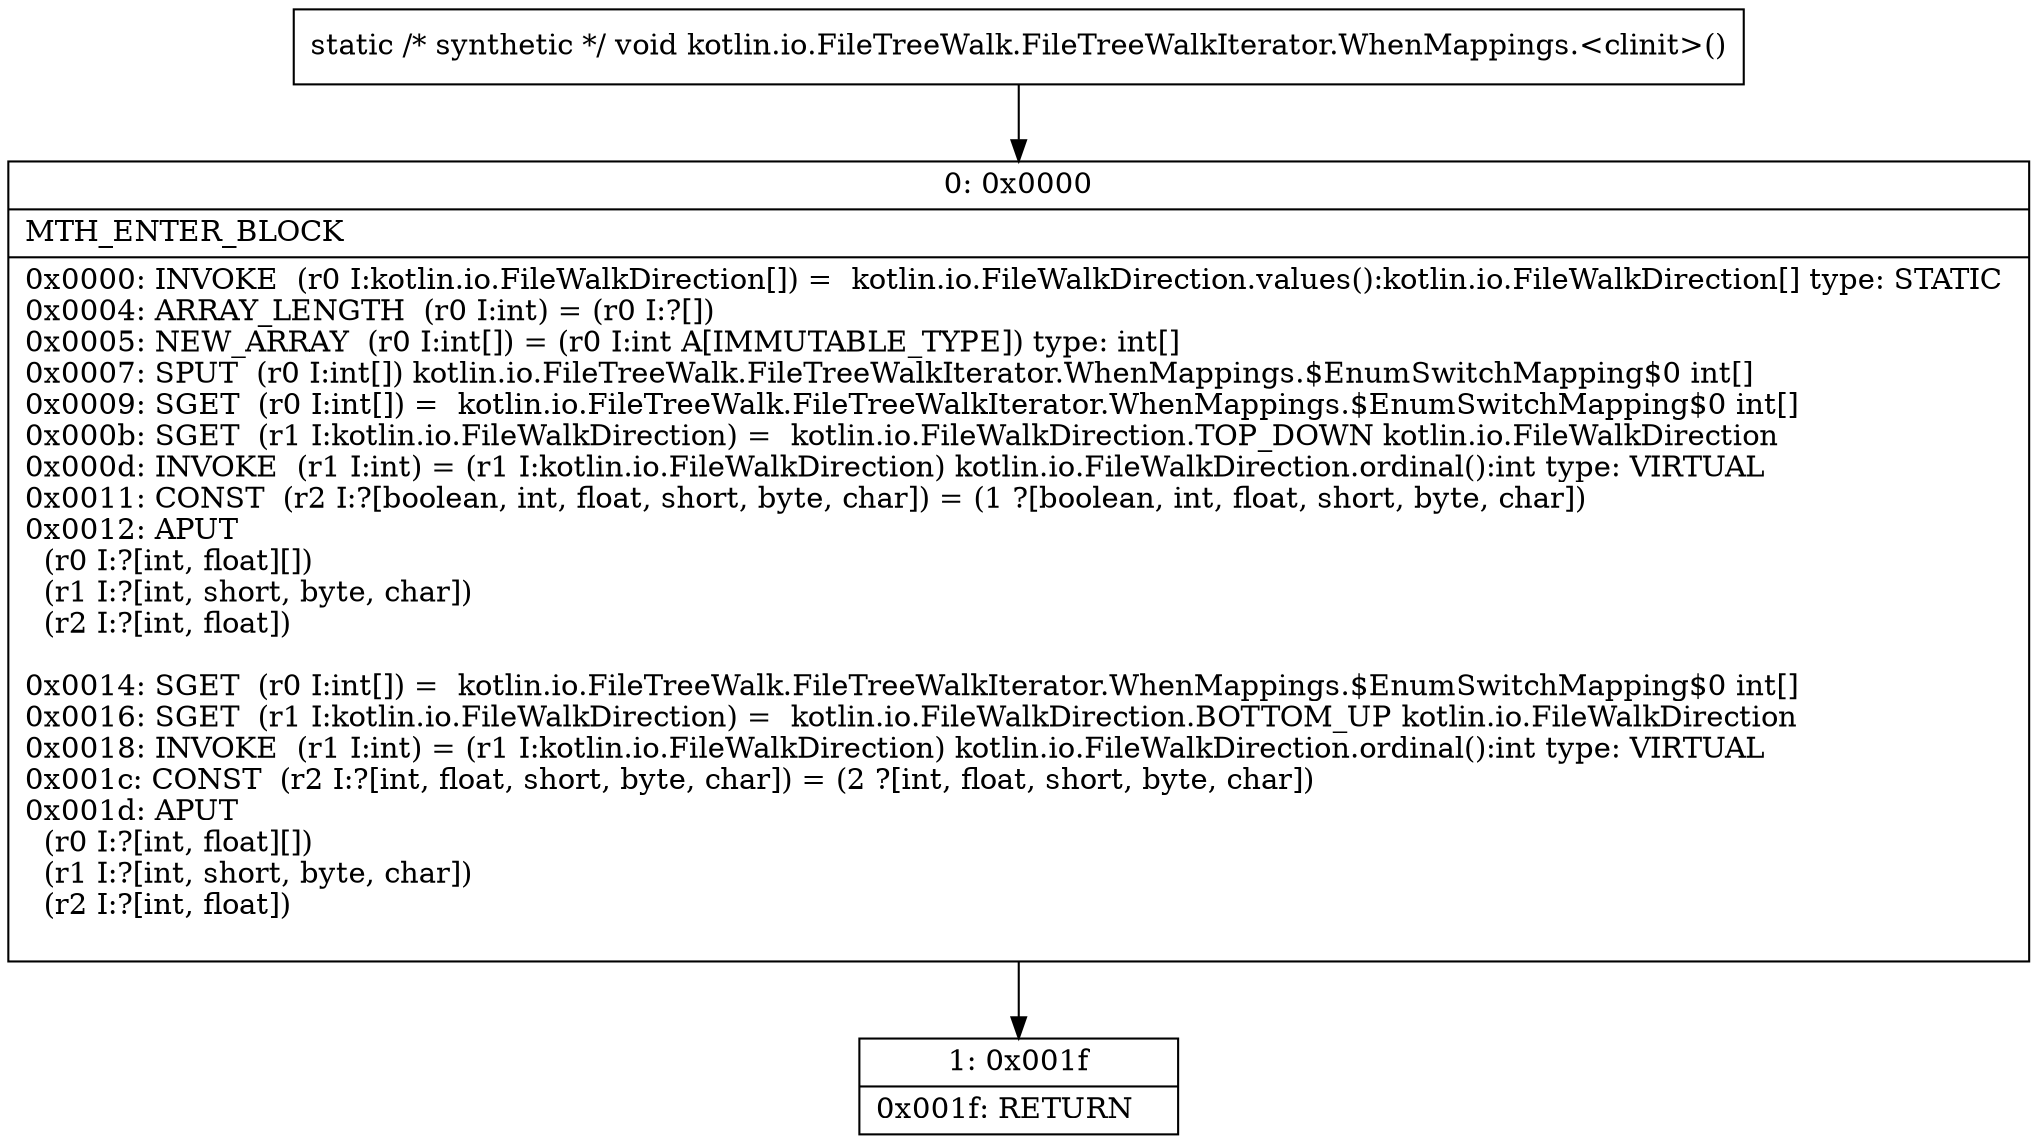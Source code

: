 digraph "CFG forkotlin.io.FileTreeWalk.FileTreeWalkIterator.WhenMappings.\<clinit\>()V" {
Node_0 [shape=record,label="{0\:\ 0x0000|MTH_ENTER_BLOCK\l|0x0000: INVOKE  (r0 I:kotlin.io.FileWalkDirection[]) =  kotlin.io.FileWalkDirection.values():kotlin.io.FileWalkDirection[] type: STATIC \l0x0004: ARRAY_LENGTH  (r0 I:int) = (r0 I:?[]) \l0x0005: NEW_ARRAY  (r0 I:int[]) = (r0 I:int A[IMMUTABLE_TYPE]) type: int[] \l0x0007: SPUT  (r0 I:int[]) kotlin.io.FileTreeWalk.FileTreeWalkIterator.WhenMappings.$EnumSwitchMapping$0 int[] \l0x0009: SGET  (r0 I:int[]) =  kotlin.io.FileTreeWalk.FileTreeWalkIterator.WhenMappings.$EnumSwitchMapping$0 int[] \l0x000b: SGET  (r1 I:kotlin.io.FileWalkDirection) =  kotlin.io.FileWalkDirection.TOP_DOWN kotlin.io.FileWalkDirection \l0x000d: INVOKE  (r1 I:int) = (r1 I:kotlin.io.FileWalkDirection) kotlin.io.FileWalkDirection.ordinal():int type: VIRTUAL \l0x0011: CONST  (r2 I:?[boolean, int, float, short, byte, char]) = (1 ?[boolean, int, float, short, byte, char]) \l0x0012: APUT  \l  (r0 I:?[int, float][])\l  (r1 I:?[int, short, byte, char])\l  (r2 I:?[int, float])\l \l0x0014: SGET  (r0 I:int[]) =  kotlin.io.FileTreeWalk.FileTreeWalkIterator.WhenMappings.$EnumSwitchMapping$0 int[] \l0x0016: SGET  (r1 I:kotlin.io.FileWalkDirection) =  kotlin.io.FileWalkDirection.BOTTOM_UP kotlin.io.FileWalkDirection \l0x0018: INVOKE  (r1 I:int) = (r1 I:kotlin.io.FileWalkDirection) kotlin.io.FileWalkDirection.ordinal():int type: VIRTUAL \l0x001c: CONST  (r2 I:?[int, float, short, byte, char]) = (2 ?[int, float, short, byte, char]) \l0x001d: APUT  \l  (r0 I:?[int, float][])\l  (r1 I:?[int, short, byte, char])\l  (r2 I:?[int, float])\l \l}"];
Node_1 [shape=record,label="{1\:\ 0x001f|0x001f: RETURN   \l}"];
MethodNode[shape=record,label="{static \/* synthetic *\/ void kotlin.io.FileTreeWalk.FileTreeWalkIterator.WhenMappings.\<clinit\>() }"];
MethodNode -> Node_0;
Node_0 -> Node_1;
}

